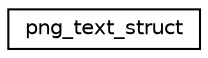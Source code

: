 digraph "Graphical Class Hierarchy"
{
  edge [fontname="Helvetica",fontsize="10",labelfontname="Helvetica",labelfontsize="10"];
  node [fontname="Helvetica",fontsize="10",shape=record];
  rankdir="LR";
  Node1 [label="png_text_struct",height=0.2,width=0.4,color="black", fillcolor="white", style="filled",URL="$structpng__text__struct.html"];
}
